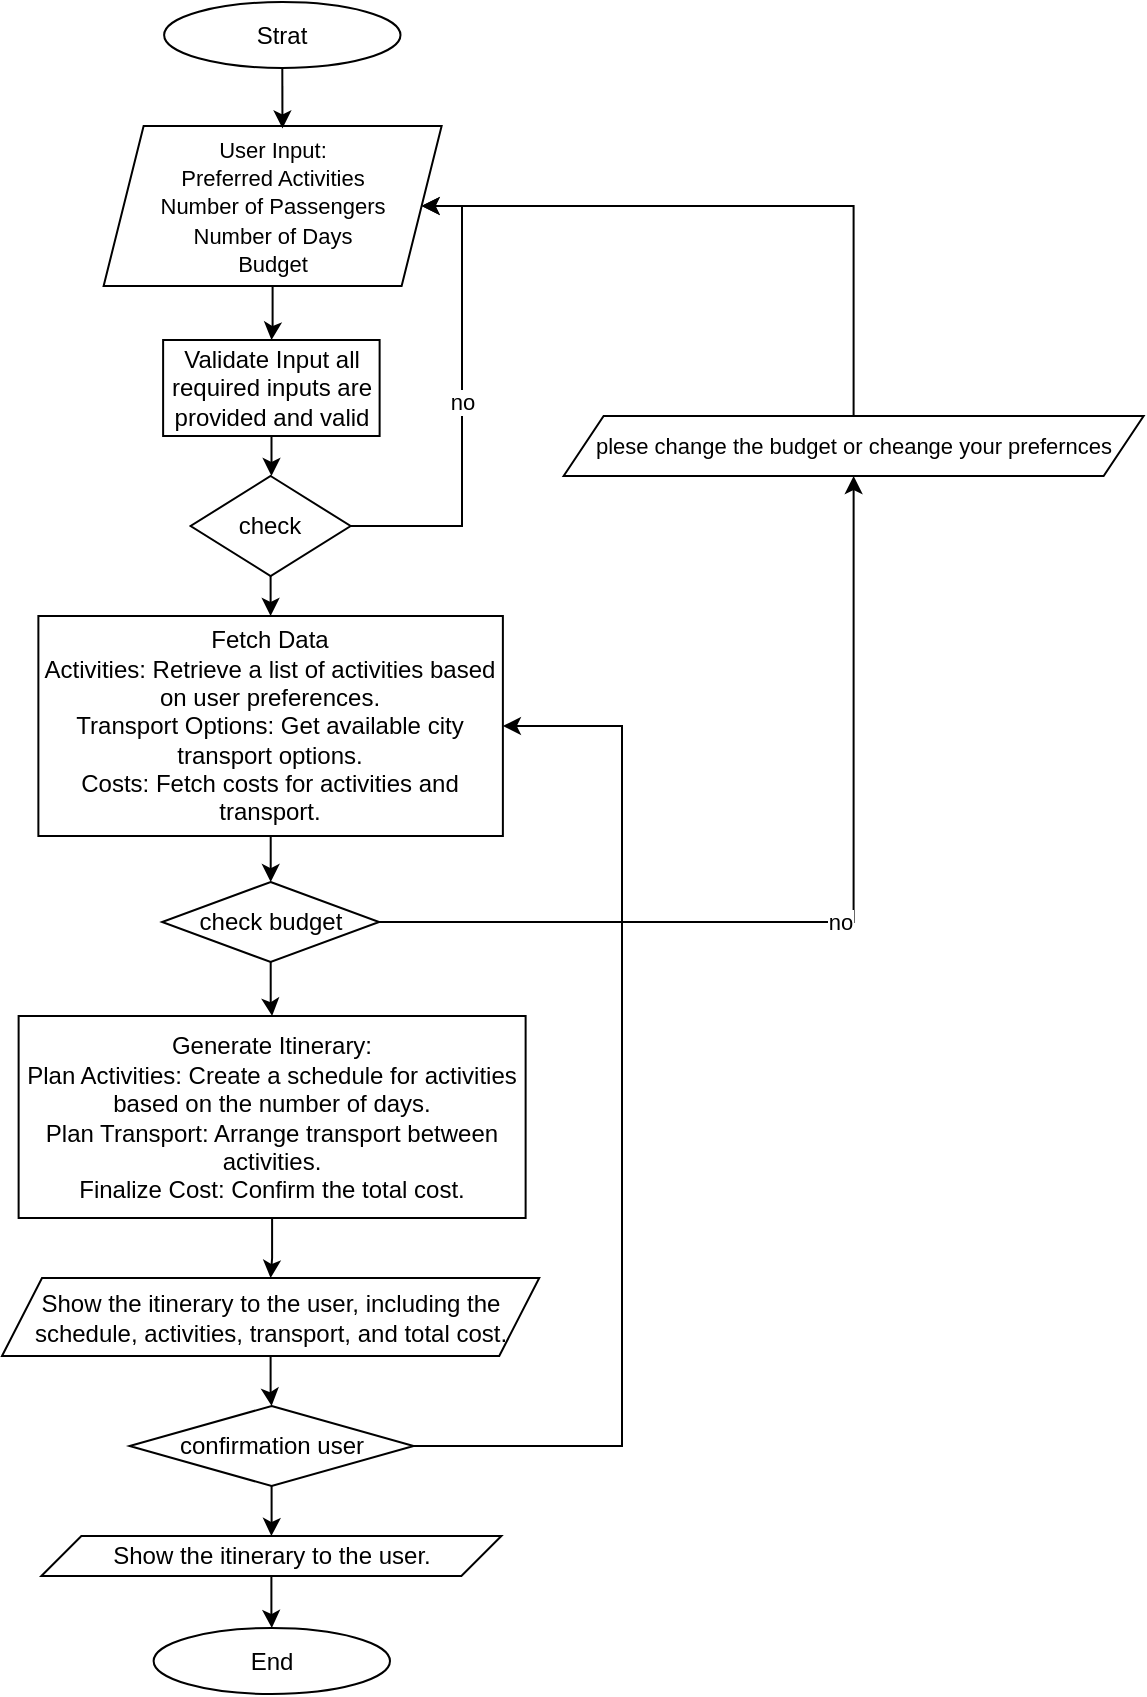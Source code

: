 <mxfile version="24.7.10">
  <diagram name="Page-1" id="EmeGRj3lvGWJ7Elu1vUw">
    <mxGraphModel dx="1567" dy="907" grid="0" gridSize="10" guides="1" tooltips="1" connect="1" arrows="1" fold="1" page="1" pageScale="1" pageWidth="827" pageHeight="1169" math="0" shadow="0">
      <root>
        <mxCell id="0" />
        <mxCell id="1" parent="0" />
        <mxCell id="Fhx4kWc504bp52tTgYDt-35" style="edgeStyle=orthogonalEdgeStyle;rounded=0;orthogonalLoop=1;jettySize=auto;html=1;" edge="1" parent="1" source="Fhx4kWc504bp52tTgYDt-32" target="Fhx4kWc504bp52tTgYDt-34">
          <mxGeometry relative="1" as="geometry" />
        </mxCell>
        <mxCell id="Fhx4kWc504bp52tTgYDt-32" value="&lt;font style=&quot;font-size: 11px;&quot;&gt;User Input:&lt;/font&gt;&lt;div&gt;&lt;font style=&quot;font-size: 11px;&quot;&gt;Preferred Activities&lt;/font&gt;&lt;/div&gt;&lt;div&gt;&lt;span style=&quot;font-size: 11px; background-color: initial;&quot;&gt;Number of Passengers&lt;/span&gt;&lt;/div&gt;&lt;div&gt;&lt;span style=&quot;font-size: 11px; background-color: initial;&quot;&gt;Number of Days&lt;/span&gt;&lt;/div&gt;&lt;div style=&quot;&quot;&gt;&lt;span style=&quot;font-size: 11px; background-color: initial;&quot;&gt;Budget&lt;/span&gt;&lt;/div&gt;" style="shape=parallelogram;perimeter=parallelogramPerimeter;whiteSpace=wrap;html=1;fixedSize=1;align=center;" vertex="1" parent="1">
          <mxGeometry x="182.81" y="270" width="169" height="80" as="geometry" />
        </mxCell>
        <mxCell id="Fhx4kWc504bp52tTgYDt-38" style="edgeStyle=orthogonalEdgeStyle;rounded=0;orthogonalLoop=1;jettySize=auto;html=1;" edge="1" parent="1" source="Fhx4kWc504bp52tTgYDt-34" target="Fhx4kWc504bp52tTgYDt-36">
          <mxGeometry relative="1" as="geometry" />
        </mxCell>
        <mxCell id="Fhx4kWc504bp52tTgYDt-34" value="Validate Input&amp;nbsp;all required inputs are provided and valid" style="rounded=0;whiteSpace=wrap;html=1;" vertex="1" parent="1">
          <mxGeometry x="212.56" y="377" width="108.25" height="48" as="geometry" />
        </mxCell>
        <mxCell id="Fhx4kWc504bp52tTgYDt-40" style="edgeStyle=orthogonalEdgeStyle;rounded=0;orthogonalLoop=1;jettySize=auto;html=1;" edge="1" parent="1" source="Fhx4kWc504bp52tTgYDt-36" target="Fhx4kWc504bp52tTgYDt-39">
          <mxGeometry relative="1" as="geometry" />
        </mxCell>
        <mxCell id="Fhx4kWc504bp52tTgYDt-84" value="no" style="edgeStyle=orthogonalEdgeStyle;rounded=0;orthogonalLoop=1;jettySize=auto;html=1;entryX=1;entryY=0.5;entryDx=0;entryDy=0;" edge="1" parent="1" source="Fhx4kWc504bp52tTgYDt-36" target="Fhx4kWc504bp52tTgYDt-32">
          <mxGeometry relative="1" as="geometry">
            <Array as="points">
              <mxPoint x="362" y="470" />
              <mxPoint x="362" y="310" />
            </Array>
          </mxGeometry>
        </mxCell>
        <mxCell id="Fhx4kWc504bp52tTgYDt-36" value="check" style="rhombus;whiteSpace=wrap;html=1;" vertex="1" parent="1">
          <mxGeometry x="226.31" y="445" width="80" height="50" as="geometry" />
        </mxCell>
        <mxCell id="Fhx4kWc504bp52tTgYDt-51" style="edgeStyle=orthogonalEdgeStyle;rounded=0;orthogonalLoop=1;jettySize=auto;html=1;" edge="1" parent="1" source="Fhx4kWc504bp52tTgYDt-39" target="Fhx4kWc504bp52tTgYDt-50">
          <mxGeometry relative="1" as="geometry" />
        </mxCell>
        <mxCell id="Fhx4kWc504bp52tTgYDt-39" value="&lt;div style=&quot;&quot;&gt;&lt;div&gt;Fetch Data&lt;/div&gt;&lt;div&gt;Activities: Retrieve a list of activities based on user preferences.&lt;/div&gt;&lt;div&gt;Transport Options: Get available city transport options.&lt;/div&gt;&lt;div&gt;Costs: Fetch costs for activities and transport.&lt;/div&gt;&lt;/div&gt;" style="rounded=0;whiteSpace=wrap;html=1;align=center;" vertex="1" parent="1">
          <mxGeometry x="150.19" y="515" width="232.25" height="110" as="geometry" />
        </mxCell>
        <mxCell id="Fhx4kWc504bp52tTgYDt-66" style="edgeStyle=orthogonalEdgeStyle;rounded=0;orthogonalLoop=1;jettySize=auto;html=1;" edge="1" parent="1" source="Fhx4kWc504bp52tTgYDt-43" target="Fhx4kWc504bp52tTgYDt-64">
          <mxGeometry relative="1" as="geometry" />
        </mxCell>
        <mxCell id="Fhx4kWc504bp52tTgYDt-43" value="&lt;div&gt;Generate Itinerary:&lt;/div&gt;&lt;div&gt;Plan Activities: Create a schedule for activities based on the number of days.&lt;/div&gt;&lt;div&gt;Plan Transport: Arrange transport between activities.&lt;/div&gt;&lt;div&gt;Finalize Cost: Confirm the total cost.&lt;/div&gt;" style="rounded=0;whiteSpace=wrap;html=1;" vertex="1" parent="1">
          <mxGeometry x="140.31" y="715" width="253.5" height="101" as="geometry" />
        </mxCell>
        <mxCell id="Fhx4kWc504bp52tTgYDt-52" style="edgeStyle=orthogonalEdgeStyle;rounded=0;orthogonalLoop=1;jettySize=auto;html=1;entryX=0.5;entryY=0;entryDx=0;entryDy=0;" edge="1" parent="1" source="Fhx4kWc504bp52tTgYDt-50" target="Fhx4kWc504bp52tTgYDt-43">
          <mxGeometry relative="1" as="geometry" />
        </mxCell>
        <mxCell id="Fhx4kWc504bp52tTgYDt-55" value="no" style="edgeStyle=orthogonalEdgeStyle;rounded=0;orthogonalLoop=1;jettySize=auto;html=1;entryX=0.5;entryY=1;entryDx=0;entryDy=0;" edge="1" parent="1" source="Fhx4kWc504bp52tTgYDt-50" target="Fhx4kWc504bp52tTgYDt-54">
          <mxGeometry relative="1" as="geometry" />
        </mxCell>
        <mxCell id="Fhx4kWc504bp52tTgYDt-50" value="check budget" style="rhombus;whiteSpace=wrap;html=1;" vertex="1" parent="1">
          <mxGeometry x="212.06" y="648" width="108.5" height="40" as="geometry" />
        </mxCell>
        <mxCell id="Fhx4kWc504bp52tTgYDt-80" style="edgeStyle=orthogonalEdgeStyle;rounded=0;orthogonalLoop=1;jettySize=auto;html=1;" edge="1" parent="1" source="Fhx4kWc504bp52tTgYDt-54" target="Fhx4kWc504bp52tTgYDt-32">
          <mxGeometry relative="1" as="geometry">
            <Array as="points">
              <mxPoint x="558" y="310" />
            </Array>
          </mxGeometry>
        </mxCell>
        <mxCell id="Fhx4kWc504bp52tTgYDt-54" value="&lt;span style=&quot;font-size: 11px; text-wrap: nowrap;&quot;&gt;plese change the budget or cheange your prefernces&lt;/span&gt;" style="shape=parallelogram;perimeter=parallelogramPerimeter;whiteSpace=wrap;html=1;fixedSize=1;" vertex="1" parent="1">
          <mxGeometry x="412.81" y="415" width="290" height="30" as="geometry" />
        </mxCell>
        <mxCell id="Fhx4kWc504bp52tTgYDt-68" style="edgeStyle=orthogonalEdgeStyle;rounded=0;orthogonalLoop=1;jettySize=auto;html=1;entryX=0.5;entryY=0;entryDx=0;entryDy=0;" edge="1" parent="1" source="Fhx4kWc504bp52tTgYDt-64" target="Fhx4kWc504bp52tTgYDt-67">
          <mxGeometry relative="1" as="geometry" />
        </mxCell>
        <mxCell id="Fhx4kWc504bp52tTgYDt-64" value="&lt;div&gt;Show the itinerary to the user, including the schedule, activities, transport, and total cost.&lt;/div&gt;" style="shape=parallelogram;perimeter=parallelogramPerimeter;whiteSpace=wrap;html=1;fixedSize=1;" vertex="1" parent="1">
          <mxGeometry x="132" y="846" width="268.62" height="39" as="geometry" />
        </mxCell>
        <mxCell id="Fhx4kWc504bp52tTgYDt-73" style="edgeStyle=orthogonalEdgeStyle;rounded=0;orthogonalLoop=1;jettySize=auto;html=1;" edge="1" parent="1" source="Fhx4kWc504bp52tTgYDt-67" target="Fhx4kWc504bp52tTgYDt-72">
          <mxGeometry relative="1" as="geometry" />
        </mxCell>
        <mxCell id="Fhx4kWc504bp52tTgYDt-86" style="edgeStyle=orthogonalEdgeStyle;rounded=0;orthogonalLoop=1;jettySize=auto;html=1;entryX=1;entryY=0.5;entryDx=0;entryDy=0;" edge="1" parent="1" source="Fhx4kWc504bp52tTgYDt-67" target="Fhx4kWc504bp52tTgYDt-39">
          <mxGeometry relative="1" as="geometry">
            <Array as="points">
              <mxPoint x="442" y="930" />
              <mxPoint x="442" y="570" />
            </Array>
          </mxGeometry>
        </mxCell>
        <mxCell id="Fhx4kWc504bp52tTgYDt-67" value="confirmation user" style="rhombus;whiteSpace=wrap;html=1;" vertex="1" parent="1">
          <mxGeometry x="195.81" y="910" width="142" height="40" as="geometry" />
        </mxCell>
        <mxCell id="Fhx4kWc504bp52tTgYDt-71" value="End" style="ellipse;whiteSpace=wrap;html=1;" vertex="1" parent="1">
          <mxGeometry x="207.81" y="1021" width="118.19" height="33" as="geometry" />
        </mxCell>
        <mxCell id="Fhx4kWc504bp52tTgYDt-74" style="edgeStyle=orthogonalEdgeStyle;rounded=0;orthogonalLoop=1;jettySize=auto;html=1;entryX=0.5;entryY=0;entryDx=0;entryDy=0;" edge="1" parent="1" source="Fhx4kWc504bp52tTgYDt-72" target="Fhx4kWc504bp52tTgYDt-71">
          <mxGeometry relative="1" as="geometry" />
        </mxCell>
        <mxCell id="Fhx4kWc504bp52tTgYDt-72" value="Show the itinerary to the user." style="shape=parallelogram;perimeter=parallelogramPerimeter;whiteSpace=wrap;html=1;fixedSize=1;" vertex="1" parent="1">
          <mxGeometry x="151.69" y="975" width="230" height="20" as="geometry" />
        </mxCell>
        <mxCell id="Fhx4kWc504bp52tTgYDt-81" value="Strat" style="ellipse;whiteSpace=wrap;html=1;" vertex="1" parent="1">
          <mxGeometry x="213.06" y="208" width="118.19" height="33" as="geometry" />
        </mxCell>
        <mxCell id="Fhx4kWc504bp52tTgYDt-83" style="edgeStyle=orthogonalEdgeStyle;rounded=0;orthogonalLoop=1;jettySize=auto;html=1;entryX=0.529;entryY=0.015;entryDx=0;entryDy=0;entryPerimeter=0;" edge="1" parent="1" source="Fhx4kWc504bp52tTgYDt-81" target="Fhx4kWc504bp52tTgYDt-32">
          <mxGeometry relative="1" as="geometry" />
        </mxCell>
      </root>
    </mxGraphModel>
  </diagram>
</mxfile>
